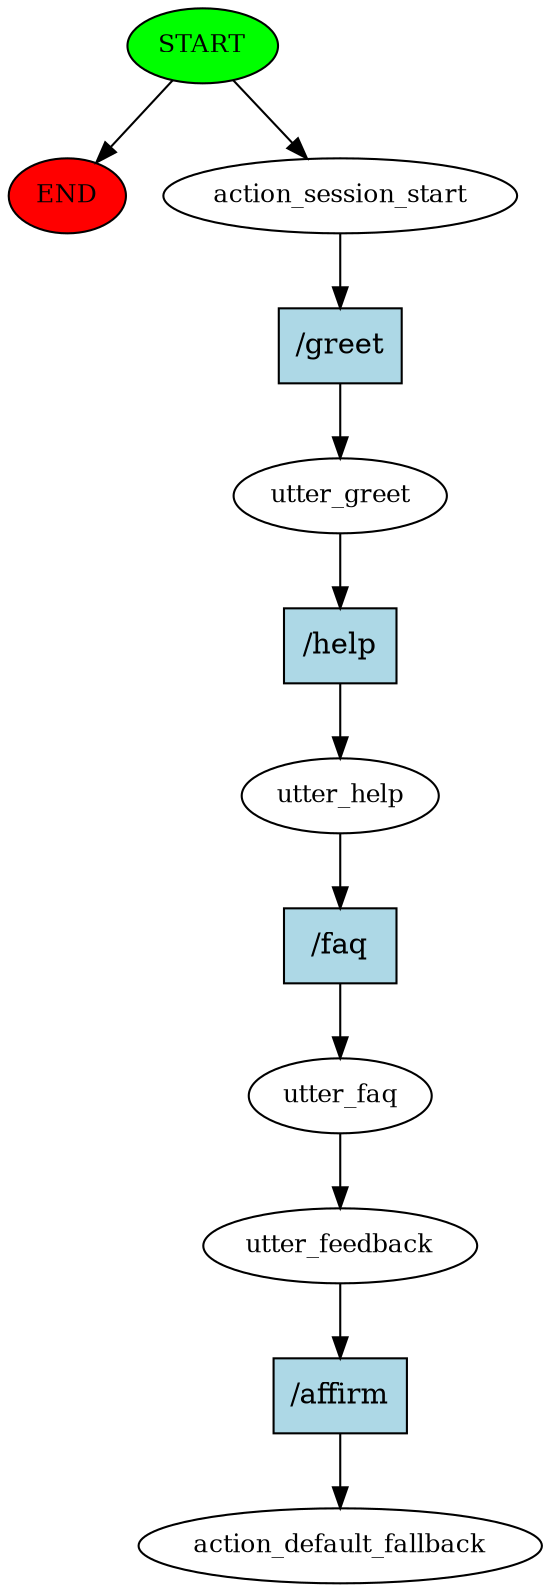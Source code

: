 digraph  {
0 [class="start active", fillcolor=green, fontsize=12, label=START, style=filled];
"-1" [class=end, fillcolor=red, fontsize=12, label=END, style=filled];
1 [class=active, fontsize=12, label=action_session_start];
2 [class=active, fontsize=12, label=utter_greet];
3 [class=active, fontsize=12, label=utter_help];
4 [class=active, fontsize=12, label=utter_faq];
5 [class=active, fontsize=12, label=utter_feedback];
6 [class="dashed active", fontsize=12, label=action_default_fallback];
7 [class="intent active", fillcolor=lightblue, label="/greet", shape=rect, style=filled];
8 [class="intent active", fillcolor=lightblue, label="/help", shape=rect, style=filled];
9 [class="intent active", fillcolor=lightblue, label="/faq", shape=rect, style=filled];
10 [class="intent active", fillcolor=lightblue, label="/affirm", shape=rect, style=filled];
0 -> "-1"  [class="", key=NONE, label=""];
0 -> 1  [class=active, key=NONE, label=""];
1 -> 7  [class=active, key=0];
2 -> 8  [class=active, key=0];
3 -> 9  [class=active, key=0];
4 -> 5  [class=active, key=NONE, label=""];
5 -> 10  [class=active, key=0];
7 -> 2  [class=active, key=0];
8 -> 3  [class=active, key=0];
9 -> 4  [class=active, key=0];
10 -> 6  [class=active, key=0];
}
